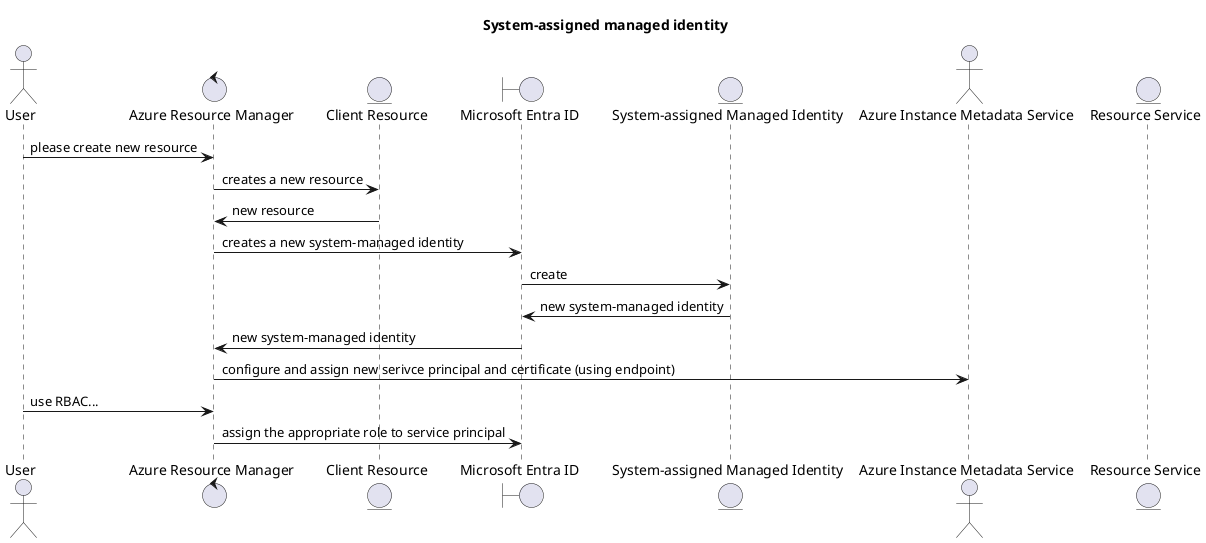 @startuml "System-assigned Managed Identity"
title System-assigned managed identity

actor User as user
control "Azure Resource Manager" as arm
entity "Client Resource" as client
boundary "Microsoft Entra ID" as idprovider
entity "System-assigned Managed Identity" as id
actor "Azure Instance Metadata Service" as metadata
entity "Resource Service" as resource


user -> arm: please create new resource
arm -> client: creates a new resource
arm <- client: new resource
arm -> idprovider: creates a new system-managed identity
idprovider -> id: create
id -> idprovider: new system-managed identity
idprovider -> arm: new system-managed identity

'Fix: can only do this by using Azure Instance Metadata, see Point 3
'https://learn.microsoft.com/en-us/training/modules/implement-managed-identities/3-managed-identities-auzre-virtual-machines
arm -> metadata: configure and assign new serivce principal and certificate (using endpoint)
user -> arm: use RBAC...
arm -> idprovider: assign the appropriate role to service principal




' actor User as Alice
' boundary "CDN Server" as CDN
' boundary "POP Server" as POP
' boundary "Edge Server" as edge
' boundary "Origin Server" as Origin

' Alice -> CDN: Request File (URL)\n<endpoint name>.azureedge.net
' CDN -> POP: Route request to POP
' note over CDN
' Find best performing/closest
' end note

' loop for each edge server
'     POP -> edge: Check cache for file
'     edge -> edge: Check cache for file
'     alt File in cache
'         edge -> Alice: Return file from cache

'     else file NOT in cache
'         POP -> Origin: Request file
'         Origin -> POP: Return file
'         POP -> edge: Cache file
'         POP -> Alice: Return file
'     end
' end


@enduml